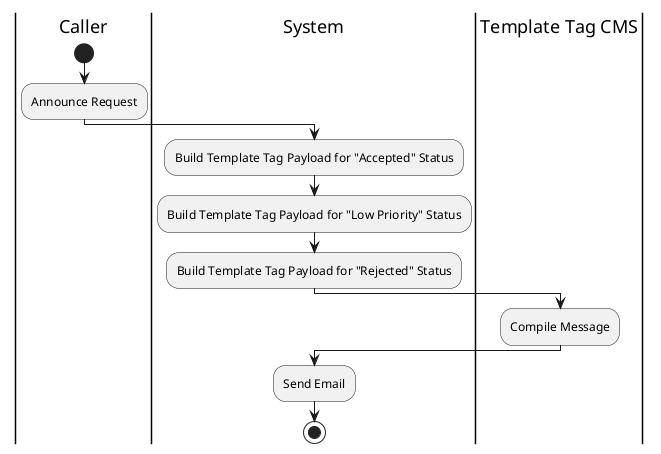 @startuml AnnounceRequest

skinparam ConditionEndStyle hline
skinparam conditionStyle diamond
skinparam Monochrome true
skinparam Shadowing false

|Caller|
start
:Announce Request;

|System|
:Build Template Tag Payload for "Accepted" Status;
:Build Template Tag Payload for "Low Priority" Status;
:Build Template Tag Payload for "Rejected" Status;

|Template Tag CMS|
:Compile Message;

|System|
:Send Email;
stop

@enduml